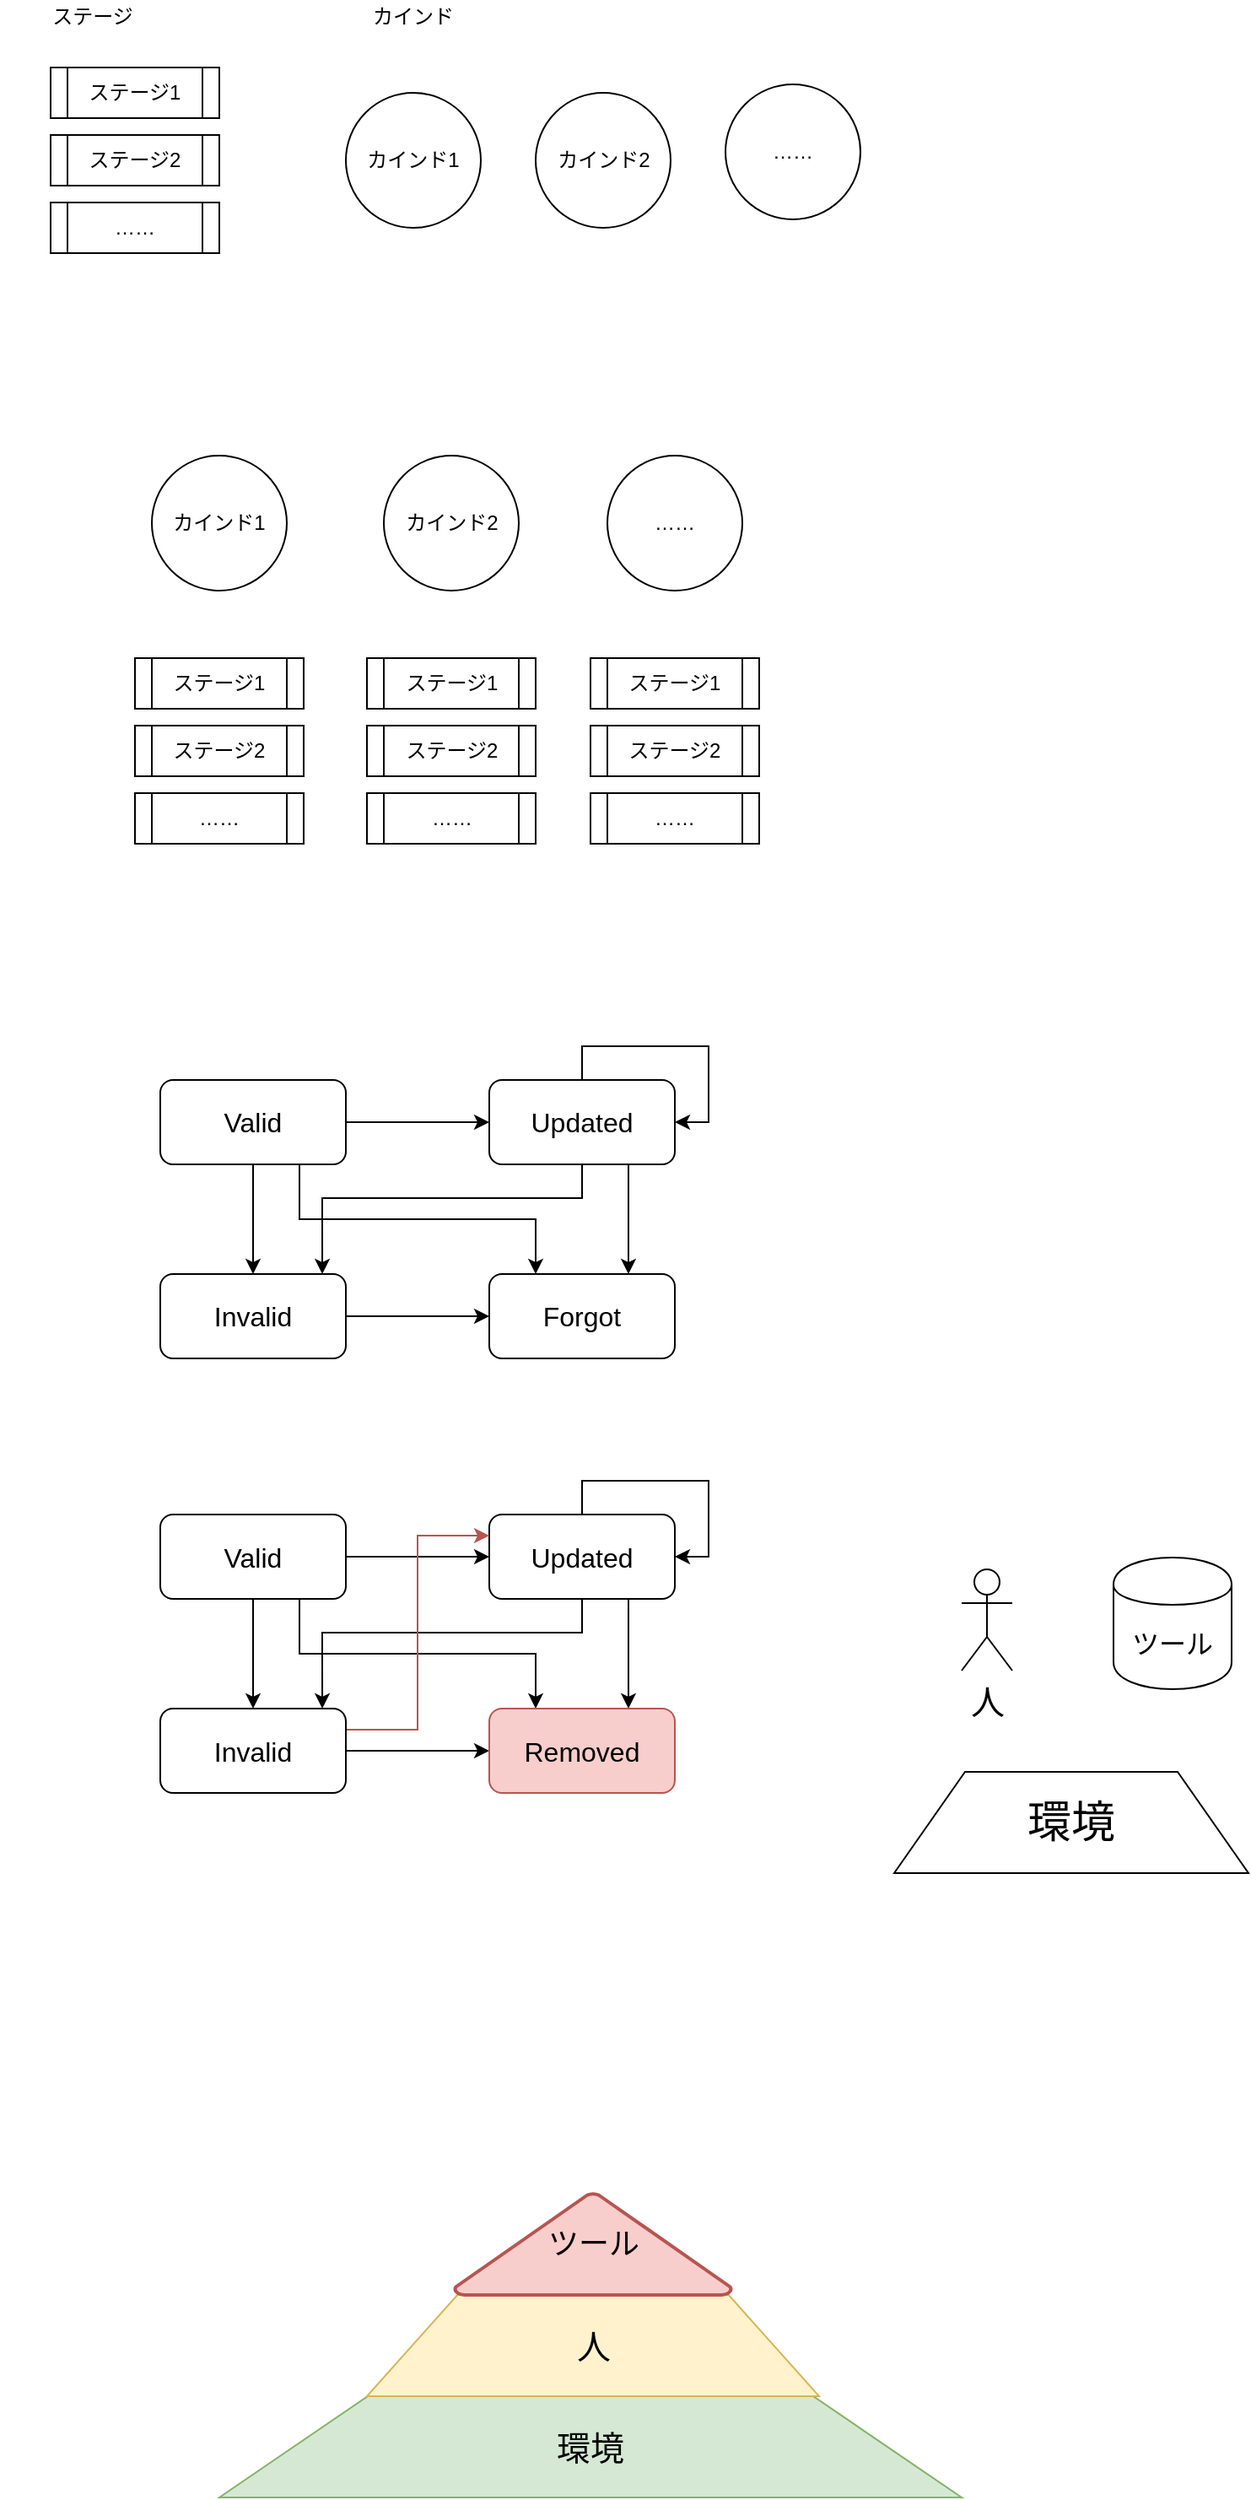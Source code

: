 <mxfile pages="1" version="11.2.5" type="device"><diagram id="wWq3qrdDJ1bjG1FTIKyM" name="Page-1"><mxGraphModel dx="1086" dy="808" grid="1" gridSize="10" guides="1" tooltips="1" connect="1" arrows="1" fold="1" page="1" pageScale="1" pageWidth="827" pageHeight="1169" math="0" shadow="0"><root><mxCell id="0"/><mxCell id="1" parent="0"/><mxCell id="hKxNFwfVw3azLeHG8uVL-1" value="ステージ" style="text;html=1;strokeColor=none;fillColor=none;align=center;verticalAlign=middle;whiteSpace=wrap;rounded=0;" parent="1" vertex="1"><mxGeometry x="50" y="30" width="110" height="20" as="geometry"/></mxCell><mxCell id="hKxNFwfVw3azLeHG8uVL-2" value="ステージ1" style="shape=process;whiteSpace=wrap;html=1;backgroundOutline=1;" parent="1" vertex="1"><mxGeometry x="80" y="70" width="100" height="30" as="geometry"/></mxCell><mxCell id="hKxNFwfVw3azLeHG8uVL-3" value="ステージ2" style="shape=process;whiteSpace=wrap;html=1;backgroundOutline=1;" parent="1" vertex="1"><mxGeometry x="80" y="110" width="100" height="30" as="geometry"/></mxCell><mxCell id="hKxNFwfVw3azLeHG8uVL-4" value="……" style="shape=process;whiteSpace=wrap;html=1;backgroundOutline=1;" parent="1" vertex="1"><mxGeometry x="80" y="150" width="100" height="30" as="geometry"/></mxCell><mxCell id="hKxNFwfVw3azLeHG8uVL-5" value="カインド" style="text;html=1;strokeColor=none;fillColor=none;align=center;verticalAlign=middle;whiteSpace=wrap;rounded=0;" parent="1" vertex="1"><mxGeometry x="240" y="30" width="110" height="20" as="geometry"/></mxCell><mxCell id="hKxNFwfVw3azLeHG8uVL-6" value="カインド1" style="ellipse;whiteSpace=wrap;html=1;aspect=fixed;" parent="1" vertex="1"><mxGeometry x="255" y="85" width="80" height="80" as="geometry"/></mxCell><mxCell id="hKxNFwfVw3azLeHG8uVL-7" value="カインド2" style="ellipse;whiteSpace=wrap;html=1;aspect=fixed;" parent="1" vertex="1"><mxGeometry x="367.5" y="85" width="80" height="80" as="geometry"/></mxCell><mxCell id="hKxNFwfVw3azLeHG8uVL-8" value="……" style="ellipse;whiteSpace=wrap;html=1;aspect=fixed;" parent="1" vertex="1"><mxGeometry x="480" y="80" width="80" height="80" as="geometry"/></mxCell><mxCell id="H3znWfoUcAIw7L22zV_K-1" value="ステージ1" style="shape=process;whiteSpace=wrap;html=1;backgroundOutline=1;" parent="1" vertex="1"><mxGeometry x="130" y="420" width="100" height="30" as="geometry"/></mxCell><mxCell id="H3znWfoUcAIw7L22zV_K-2" value="ステージ2" style="shape=process;whiteSpace=wrap;html=1;backgroundOutline=1;" parent="1" vertex="1"><mxGeometry x="130" y="460" width="100" height="30" as="geometry"/></mxCell><mxCell id="H3znWfoUcAIw7L22zV_K-3" value="……" style="shape=process;whiteSpace=wrap;html=1;backgroundOutline=1;" parent="1" vertex="1"><mxGeometry x="130" y="500" width="100" height="30" as="geometry"/></mxCell><mxCell id="H3znWfoUcAIw7L22zV_K-4" value="カインド1" style="ellipse;whiteSpace=wrap;html=1;aspect=fixed;" parent="1" vertex="1"><mxGeometry x="140" y="300" width="80" height="80" as="geometry"/></mxCell><mxCell id="H3znWfoUcAIw7L22zV_K-5" value="カインド2" style="ellipse;whiteSpace=wrap;html=1;aspect=fixed;" parent="1" vertex="1"><mxGeometry x="277.5" y="300" width="80" height="80" as="geometry"/></mxCell><mxCell id="H3znWfoUcAIw7L22zV_K-6" value="……" style="ellipse;whiteSpace=wrap;html=1;aspect=fixed;" parent="1" vertex="1"><mxGeometry x="410" y="300" width="80" height="80" as="geometry"/></mxCell><mxCell id="H3znWfoUcAIw7L22zV_K-7" value="ステージ1" style="shape=process;whiteSpace=wrap;html=1;backgroundOutline=1;" parent="1" vertex="1"><mxGeometry x="267.5" y="420" width="100" height="30" as="geometry"/></mxCell><mxCell id="H3znWfoUcAIw7L22zV_K-8" value="ステージ2" style="shape=process;whiteSpace=wrap;html=1;backgroundOutline=1;" parent="1" vertex="1"><mxGeometry x="267.5" y="460" width="100" height="30" as="geometry"/></mxCell><mxCell id="H3znWfoUcAIw7L22zV_K-9" value="……" style="shape=process;whiteSpace=wrap;html=1;backgroundOutline=1;" parent="1" vertex="1"><mxGeometry x="267.5" y="500" width="100" height="30" as="geometry"/></mxCell><mxCell id="H3znWfoUcAIw7L22zV_K-10" value="ステージ1" style="shape=process;whiteSpace=wrap;html=1;backgroundOutline=1;" parent="1" vertex="1"><mxGeometry x="400" y="420" width="100" height="30" as="geometry"/></mxCell><mxCell id="H3znWfoUcAIw7L22zV_K-11" value="ステージ2" style="shape=process;whiteSpace=wrap;html=1;backgroundOutline=1;" parent="1" vertex="1"><mxGeometry x="400" y="460" width="100" height="30" as="geometry"/></mxCell><mxCell id="H3znWfoUcAIw7L22zV_K-12" value="……" style="shape=process;whiteSpace=wrap;html=1;backgroundOutline=1;" parent="1" vertex="1"><mxGeometry x="400" y="500" width="100" height="30" as="geometry"/></mxCell><mxCell id="H3znWfoUcAIw7L22zV_K-18" style="edgeStyle=orthogonalEdgeStyle;rounded=0;orthogonalLoop=1;jettySize=auto;html=1;" parent="1" source="H3znWfoUcAIw7L22zV_K-14" target="H3znWfoUcAIw7L22zV_K-15" edge="1"><mxGeometry relative="1" as="geometry"/></mxCell><mxCell id="H3znWfoUcAIw7L22zV_K-20" style="edgeStyle=orthogonalEdgeStyle;rounded=0;orthogonalLoop=1;jettySize=auto;html=1;exitX=0.5;exitY=1;exitDx=0;exitDy=0;" parent="1" source="H3znWfoUcAIw7L22zV_K-14" target="H3znWfoUcAIw7L22zV_K-16" edge="1"><mxGeometry relative="1" as="geometry"/></mxCell><mxCell id="H3znWfoUcAIw7L22zV_K-21" style="edgeStyle=orthogonalEdgeStyle;rounded=0;orthogonalLoop=1;jettySize=auto;html=1;exitX=0.75;exitY=1;exitDx=0;exitDy=0;entryX=0.25;entryY=0;entryDx=0;entryDy=0;" parent="1" source="H3znWfoUcAIw7L22zV_K-14" target="H3znWfoUcAIw7L22zV_K-17" edge="1"><mxGeometry relative="1" as="geometry"><mxPoint x="370" y="780" as="targetPoint"/></mxGeometry></mxCell><mxCell id="H3znWfoUcAIw7L22zV_K-14" value="&lt;font style=&quot;font-size: 16px&quot;&gt;Valid&lt;/font&gt;" style="rounded=1;whiteSpace=wrap;html=1;" parent="1" vertex="1"><mxGeometry x="145" y="670" width="110" height="50" as="geometry"/></mxCell><mxCell id="H3znWfoUcAIw7L22zV_K-22" style="edgeStyle=orthogonalEdgeStyle;rounded=0;orthogonalLoop=1;jettySize=auto;html=1;exitX=0.75;exitY=1;exitDx=0;exitDy=0;entryX=0.75;entryY=0;entryDx=0;entryDy=0;" parent="1" source="H3znWfoUcAIw7L22zV_K-15" target="H3znWfoUcAIw7L22zV_K-17" edge="1"><mxGeometry relative="1" as="geometry"/></mxCell><mxCell id="H3znWfoUcAIw7L22zV_K-23" style="edgeStyle=orthogonalEdgeStyle;rounded=0;orthogonalLoop=1;jettySize=auto;html=1;exitX=0.5;exitY=1;exitDx=0;exitDy=0;entryX=0.873;entryY=0;entryDx=0;entryDy=0;entryPerimeter=0;" parent="1" source="H3znWfoUcAIw7L22zV_K-15" target="H3znWfoUcAIw7L22zV_K-16" edge="1"><mxGeometry relative="1" as="geometry"><Array as="points"><mxPoint x="395" y="740"/><mxPoint x="241" y="740"/></Array></mxGeometry></mxCell><mxCell id="H3znWfoUcAIw7L22zV_K-15" value="&lt;font style=&quot;font-size: 16px&quot;&gt;Updated&lt;/font&gt;" style="rounded=1;whiteSpace=wrap;html=1;" parent="1" vertex="1"><mxGeometry x="340" y="670" width="110" height="50" as="geometry"/></mxCell><mxCell id="H3znWfoUcAIw7L22zV_K-24" style="edgeStyle=orthogonalEdgeStyle;rounded=0;orthogonalLoop=1;jettySize=auto;html=1;exitX=1;exitY=0.5;exitDx=0;exitDy=0;entryX=0;entryY=0.5;entryDx=0;entryDy=0;" parent="1" source="H3znWfoUcAIw7L22zV_K-16" target="H3znWfoUcAIw7L22zV_K-17" edge="1"><mxGeometry relative="1" as="geometry"/></mxCell><mxCell id="H3znWfoUcAIw7L22zV_K-16" value="&lt;font style=&quot;font-size: 16px&quot;&gt;Invalid&lt;/font&gt;" style="rounded=1;whiteSpace=wrap;html=1;" parent="1" vertex="1"><mxGeometry x="145" y="785" width="110" height="50" as="geometry"/></mxCell><mxCell id="H3znWfoUcAIw7L22zV_K-17" value="&lt;font style=&quot;font-size: 16px&quot;&gt;Forgot&lt;/font&gt;" style="rounded=1;whiteSpace=wrap;html=1;" parent="1" vertex="1"><mxGeometry x="340" y="785" width="110" height="50" as="geometry"/></mxCell><mxCell id="H3znWfoUcAIw7L22zV_K-19" style="edgeStyle=orthogonalEdgeStyle;rounded=0;orthogonalLoop=1;jettySize=auto;html=1;exitX=0.5;exitY=0;exitDx=0;exitDy=0;entryX=1;entryY=0.5;entryDx=0;entryDy=0;" parent="1" source="H3znWfoUcAIw7L22zV_K-15" target="H3znWfoUcAIw7L22zV_K-15" edge="1"><mxGeometry relative="1" as="geometry"/></mxCell><mxCell id="uILjHa3Ev0mYt_2mViJr-1" style="edgeStyle=orthogonalEdgeStyle;rounded=0;orthogonalLoop=1;jettySize=auto;html=1;" parent="1" source="uILjHa3Ev0mYt_2mViJr-4" target="uILjHa3Ev0mYt_2mViJr-7" edge="1"><mxGeometry relative="1" as="geometry"/></mxCell><mxCell id="uILjHa3Ev0mYt_2mViJr-2" style="edgeStyle=orthogonalEdgeStyle;rounded=0;orthogonalLoop=1;jettySize=auto;html=1;exitX=0.5;exitY=1;exitDx=0;exitDy=0;" parent="1" source="uILjHa3Ev0mYt_2mViJr-4" target="uILjHa3Ev0mYt_2mViJr-9" edge="1"><mxGeometry relative="1" as="geometry"/></mxCell><mxCell id="uILjHa3Ev0mYt_2mViJr-3" style="edgeStyle=orthogonalEdgeStyle;rounded=0;orthogonalLoop=1;jettySize=auto;html=1;exitX=0.75;exitY=1;exitDx=0;exitDy=0;entryX=0.25;entryY=0;entryDx=0;entryDy=0;" parent="1" source="uILjHa3Ev0mYt_2mViJr-4" target="uILjHa3Ev0mYt_2mViJr-10" edge="1"><mxGeometry relative="1" as="geometry"><mxPoint x="370" y="1037.5" as="targetPoint"/></mxGeometry></mxCell><mxCell id="uILjHa3Ev0mYt_2mViJr-4" value="&lt;font style=&quot;font-size: 16px&quot;&gt;Valid&lt;/font&gt;" style="rounded=1;whiteSpace=wrap;html=1;" parent="1" vertex="1"><mxGeometry x="145" y="927.5" width="110" height="50" as="geometry"/></mxCell><mxCell id="uILjHa3Ev0mYt_2mViJr-5" style="edgeStyle=orthogonalEdgeStyle;rounded=0;orthogonalLoop=1;jettySize=auto;html=1;exitX=0.75;exitY=1;exitDx=0;exitDy=0;entryX=0.75;entryY=0;entryDx=0;entryDy=0;" parent="1" source="uILjHa3Ev0mYt_2mViJr-7" target="uILjHa3Ev0mYt_2mViJr-10" edge="1"><mxGeometry relative="1" as="geometry"/></mxCell><mxCell id="uILjHa3Ev0mYt_2mViJr-6" style="edgeStyle=orthogonalEdgeStyle;rounded=0;orthogonalLoop=1;jettySize=auto;html=1;exitX=0.5;exitY=1;exitDx=0;exitDy=0;entryX=0.873;entryY=0;entryDx=0;entryDy=0;entryPerimeter=0;" parent="1" source="uILjHa3Ev0mYt_2mViJr-7" target="uILjHa3Ev0mYt_2mViJr-9" edge="1"><mxGeometry relative="1" as="geometry"><Array as="points"><mxPoint x="395" y="997.5"/><mxPoint x="241" y="997.5"/></Array></mxGeometry></mxCell><mxCell id="uILjHa3Ev0mYt_2mViJr-7" value="&lt;font style=&quot;font-size: 16px&quot;&gt;Updated&lt;/font&gt;" style="rounded=1;whiteSpace=wrap;html=1;" parent="1" vertex="1"><mxGeometry x="340" y="927.5" width="110" height="50" as="geometry"/></mxCell><mxCell id="uILjHa3Ev0mYt_2mViJr-8" style="edgeStyle=orthogonalEdgeStyle;rounded=0;orthogonalLoop=1;jettySize=auto;html=1;exitX=1;exitY=0.5;exitDx=0;exitDy=0;entryX=0;entryY=0.5;entryDx=0;entryDy=0;" parent="1" source="uILjHa3Ev0mYt_2mViJr-9" target="uILjHa3Ev0mYt_2mViJr-10" edge="1"><mxGeometry relative="1" as="geometry"/></mxCell><mxCell id="uILjHa3Ev0mYt_2mViJr-12" style="edgeStyle=orthogonalEdgeStyle;rounded=0;orthogonalLoop=1;jettySize=auto;html=1;exitX=1;exitY=0.25;exitDx=0;exitDy=0;entryX=0;entryY=0.25;entryDx=0;entryDy=0;fillColor=#f8cecc;strokeColor=#b85450;" parent="1" source="uILjHa3Ev0mYt_2mViJr-9" target="uILjHa3Ev0mYt_2mViJr-7" edge="1"><mxGeometry relative="1" as="geometry"/></mxCell><mxCell id="uILjHa3Ev0mYt_2mViJr-9" value="&lt;font style=&quot;font-size: 16px&quot;&gt;Invalid&lt;/font&gt;" style="rounded=1;whiteSpace=wrap;html=1;" parent="1" vertex="1"><mxGeometry x="145" y="1042.5" width="110" height="50" as="geometry"/></mxCell><mxCell id="uILjHa3Ev0mYt_2mViJr-10" value="&lt;font style=&quot;font-size: 16px&quot;&gt;Removed&lt;/font&gt;" style="rounded=1;whiteSpace=wrap;html=1;fillColor=#f8cecc;strokeColor=#b85450;" parent="1" vertex="1"><mxGeometry x="340" y="1042.5" width="110" height="50" as="geometry"/></mxCell><mxCell id="uILjHa3Ev0mYt_2mViJr-11" style="edgeStyle=orthogonalEdgeStyle;rounded=0;orthogonalLoop=1;jettySize=auto;html=1;exitX=0.5;exitY=0;exitDx=0;exitDy=0;entryX=1;entryY=0.5;entryDx=0;entryDy=0;" parent="1" source="uILjHa3Ev0mYt_2mViJr-7" target="uILjHa3Ev0mYt_2mViJr-7" edge="1"><mxGeometry relative="1" as="geometry"/></mxCell><mxCell id="2mBxOpJBDYiyxkNcFcCP-1" value="&lt;font style=&quot;font-size: 26px&quot;&gt;環境&lt;/font&gt;" style="shape=trapezoid;perimeter=trapezoidPerimeter;whiteSpace=wrap;html=1;" vertex="1" parent="1"><mxGeometry x="580" y="1080" width="210" height="60" as="geometry"/></mxCell><mxCell id="2mBxOpJBDYiyxkNcFcCP-2" value="&lt;font style=&quot;font-size: 20px&quot;&gt;人&lt;/font&gt;" style="shape=umlActor;verticalLabelPosition=bottom;labelBackgroundColor=#ffffff;verticalAlign=top;html=1;outlineConnect=0;" vertex="1" parent="1"><mxGeometry x="620" y="960" width="30" height="60" as="geometry"/></mxCell><mxCell id="2mBxOpJBDYiyxkNcFcCP-5" value="&lt;font style=&quot;font-size: 16px&quot;&gt;ツール&lt;/font&gt;" style="shape=cylinder;whiteSpace=wrap;html=1;boundedLbl=1;backgroundOutline=1;" vertex="1" parent="1"><mxGeometry x="710" y="953" width="70" height="78" as="geometry"/></mxCell><mxCell id="2mBxOpJBDYiyxkNcFcCP-10" value="&lt;font style=&quot;font-size: 20px&quot;&gt;環境&lt;/font&gt;" style="shape=trapezoid;perimeter=trapezoidPerimeter;whiteSpace=wrap;html=1;fillColor=#d5e8d4;strokeColor=#82b366;" vertex="1" parent="1"><mxGeometry x="180" y="1450" width="440" height="60" as="geometry"/></mxCell><mxCell id="2mBxOpJBDYiyxkNcFcCP-11" value="&lt;font style=&quot;font-size: 20px&quot;&gt;人&lt;/font&gt;" style="shape=trapezoid;perimeter=trapezoidPerimeter;whiteSpace=wrap;html=1;fillColor=#fff2cc;strokeColor=#d6b656;" vertex="1" parent="1"><mxGeometry x="267.5" y="1390" width="268" height="60" as="geometry"/></mxCell><mxCell id="2mBxOpJBDYiyxkNcFcCP-14" value="&lt;font style=&quot;font-size: 18px&quot;&gt;ツール&lt;/font&gt;" style="strokeWidth=2;html=1;shape=mxgraph.flowchart.extract_or_measurement;whiteSpace=wrap;fillColor=#f8cecc;strokeColor=#b85450;" vertex="1" parent="1"><mxGeometry x="319.5" y="1330" width="164" height="60" as="geometry"/></mxCell></root></mxGraphModel></diagram></mxfile>